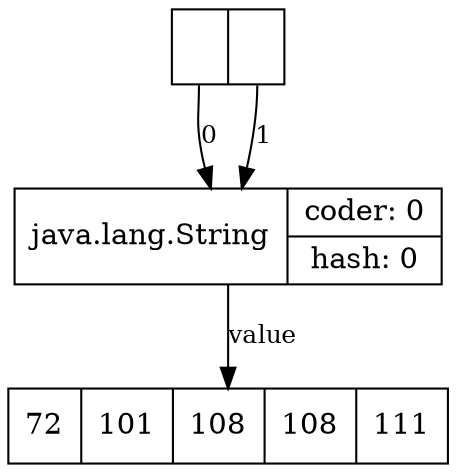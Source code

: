 digraph Java {
n1932831450[label="<f0>|<f1>",shape=record];
n1932831450:f0 -> n550402284[label="0",fontsize=12];
n550402284[label="java.lang.String|{coder: 0|hash: 0}",shape=record];
n550402284 -> n1089418272[label="value",fontsize=12];
n1089418272[shape=record, label="72|101|108|108|111"];
n1932831450:f1 -> n550402284[label="1",fontsize=12];
}
